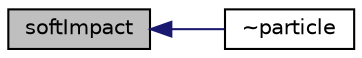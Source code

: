 digraph "softImpact"
{
  bgcolor="transparent";
  edge [fontname="Helvetica",fontsize="10",labelfontname="Helvetica",labelfontsize="10"];
  node [fontname="Helvetica",fontsize="10",shape=record];
  rankdir="LR";
  Node1 [label="softImpact",height=0.2,width=0.4,color="black", fillcolor="grey75", style="filled", fontcolor="black"];
  Node1 -> Node2 [dir="back",color="midnightblue",fontsize="10",style="solid",fontname="Helvetica"];
  Node2 [label="~particle",height=0.2,width=0.4,color="black",URL="$a01808.html#a21cc76910d09c0550f6ce9f2ed3b2f52",tooltip="Destructor. "];
}
